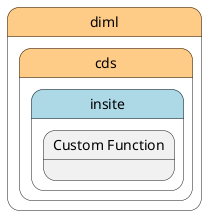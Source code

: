 @startuml
left to right direction


state "diml" as diml #ffcc88 {
state "cds" as dimlcds #ffcc88 {
state "insite" as dimlcdsinsite #lightblue {
}
}
}


state dimlcdsinsite #lightblue {
    state "Custom Function" as insitefunction {
    }
}





@enduml

